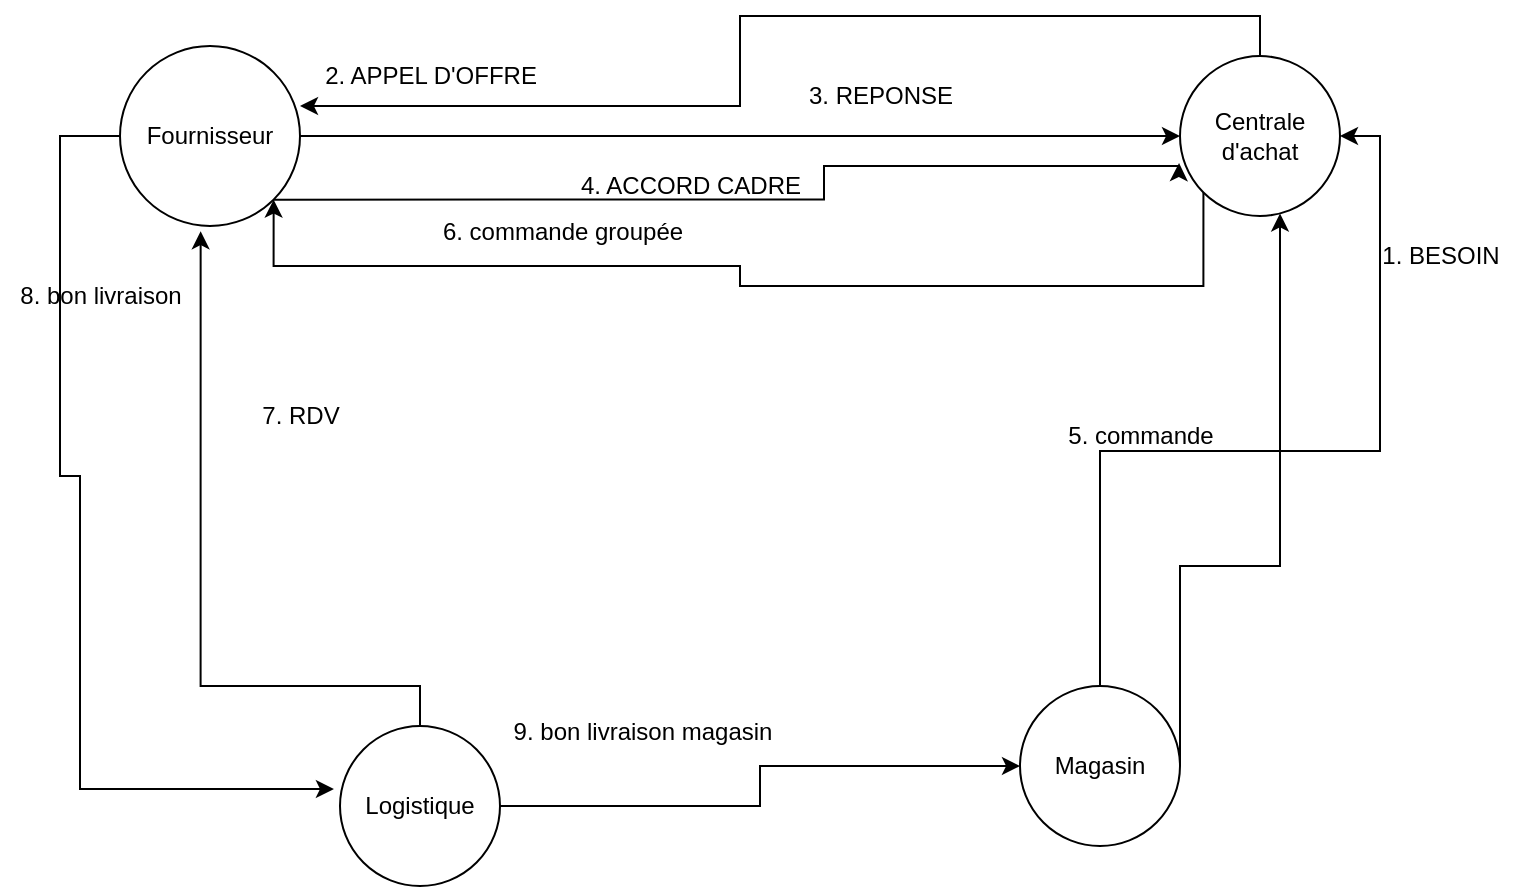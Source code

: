 <mxfile version="24.7.17">
  <diagram id="C5RBs43oDa-KdzZeNtuy" name="Page-1">
    <mxGraphModel dx="1024" dy="561" grid="1" gridSize="10" guides="1" tooltips="1" connect="1" arrows="1" fold="1" page="1" pageScale="1" pageWidth="827" pageHeight="1169" math="0" shadow="0">
      <root>
        <mxCell id="WIyWlLk6GJQsqaUBKTNV-0" />
        <mxCell id="WIyWlLk6GJQsqaUBKTNV-1" parent="WIyWlLk6GJQsqaUBKTNV-0" />
        <mxCell id="9Je-i2tcgFag-SdhinWG-28" style="edgeStyle=orthogonalEdgeStyle;rounded=0;orthogonalLoop=1;jettySize=auto;html=1;exitX=1;exitY=0.5;exitDx=0;exitDy=0;entryX=0;entryY=0.5;entryDx=0;entryDy=0;" edge="1" parent="WIyWlLk6GJQsqaUBKTNV-1" source="9Je-i2tcgFag-SdhinWG-15" target="9Je-i2tcgFag-SdhinWG-16">
          <mxGeometry relative="1" as="geometry" />
        </mxCell>
        <mxCell id="9Je-i2tcgFag-SdhinWG-15" value="&lt;div&gt;Fournisseur&lt;/div&gt;" style="ellipse;whiteSpace=wrap;html=1;aspect=fixed;" vertex="1" parent="WIyWlLk6GJQsqaUBKTNV-1">
          <mxGeometry x="100" y="50" width="90" height="90" as="geometry" />
        </mxCell>
        <mxCell id="9Je-i2tcgFag-SdhinWG-34" style="edgeStyle=orthogonalEdgeStyle;rounded=0;orthogonalLoop=1;jettySize=auto;html=1;exitX=0;exitY=1;exitDx=0;exitDy=0;entryX=1;entryY=1;entryDx=0;entryDy=0;" edge="1" parent="WIyWlLk6GJQsqaUBKTNV-1" source="9Je-i2tcgFag-SdhinWG-16" target="9Je-i2tcgFag-SdhinWG-15">
          <mxGeometry relative="1" as="geometry">
            <Array as="points">
              <mxPoint x="642" y="170" />
              <mxPoint x="410" y="170" />
              <mxPoint x="410" y="160" />
              <mxPoint x="177" y="160" />
            </Array>
          </mxGeometry>
        </mxCell>
        <mxCell id="9Je-i2tcgFag-SdhinWG-16" value="Centrale d&#39;achat" style="ellipse;whiteSpace=wrap;html=1;aspect=fixed;" vertex="1" parent="WIyWlLk6GJQsqaUBKTNV-1">
          <mxGeometry x="630" y="55" width="80" height="80" as="geometry" />
        </mxCell>
        <mxCell id="9Je-i2tcgFag-SdhinWG-24" style="edgeStyle=orthogonalEdgeStyle;rounded=0;orthogonalLoop=1;jettySize=auto;html=1;entryX=1;entryY=0.5;entryDx=0;entryDy=0;" edge="1" parent="WIyWlLk6GJQsqaUBKTNV-1" source="9Je-i2tcgFag-SdhinWG-17" target="9Je-i2tcgFag-SdhinWG-16">
          <mxGeometry relative="1" as="geometry" />
        </mxCell>
        <mxCell id="9Je-i2tcgFag-SdhinWG-32" style="edgeStyle=orthogonalEdgeStyle;rounded=0;orthogonalLoop=1;jettySize=auto;html=1;" edge="1" parent="WIyWlLk6GJQsqaUBKTNV-1" source="9Je-i2tcgFag-SdhinWG-17" target="9Je-i2tcgFag-SdhinWG-16">
          <mxGeometry relative="1" as="geometry">
            <Array as="points">
              <mxPoint x="630" y="310" />
              <mxPoint x="680" y="310" />
            </Array>
          </mxGeometry>
        </mxCell>
        <mxCell id="9Je-i2tcgFag-SdhinWG-17" value="Magasin" style="ellipse;whiteSpace=wrap;html=1;aspect=fixed;" vertex="1" parent="WIyWlLk6GJQsqaUBKTNV-1">
          <mxGeometry x="550" y="370" width="80" height="80" as="geometry" />
        </mxCell>
        <mxCell id="9Je-i2tcgFag-SdhinWG-36" style="edgeStyle=orthogonalEdgeStyle;rounded=0;orthogonalLoop=1;jettySize=auto;html=1;" edge="1" parent="WIyWlLk6GJQsqaUBKTNV-1" source="9Je-i2tcgFag-SdhinWG-18" target="9Je-i2tcgFag-SdhinWG-17">
          <mxGeometry relative="1" as="geometry" />
        </mxCell>
        <mxCell id="9Je-i2tcgFag-SdhinWG-18" value="Logistique" style="ellipse;whiteSpace=wrap;html=1;aspect=fixed;" vertex="1" parent="WIyWlLk6GJQsqaUBKTNV-1">
          <mxGeometry x="210" y="390" width="80" height="80" as="geometry" />
        </mxCell>
        <mxCell id="9Je-i2tcgFag-SdhinWG-20" style="edgeStyle=orthogonalEdgeStyle;rounded=0;orthogonalLoop=1;jettySize=auto;html=1;exitX=0;exitY=0.5;exitDx=0;exitDy=0;entryX=-0.038;entryY=0.394;entryDx=0;entryDy=0;entryPerimeter=0;" edge="1" parent="WIyWlLk6GJQsqaUBKTNV-1" source="9Je-i2tcgFag-SdhinWG-15" target="9Je-i2tcgFag-SdhinWG-18">
          <mxGeometry relative="1" as="geometry">
            <Array as="points">
              <mxPoint x="70" y="95" />
              <mxPoint x="70" y="265" />
              <mxPoint x="80" y="265" />
              <mxPoint x="80" y="422" />
            </Array>
          </mxGeometry>
        </mxCell>
        <mxCell id="9Je-i2tcgFag-SdhinWG-21" value="8. bon livraison" style="text;html=1;align=center;verticalAlign=middle;resizable=0;points=[];autosize=1;strokeColor=none;fillColor=none;" vertex="1" parent="WIyWlLk6GJQsqaUBKTNV-1">
          <mxGeometry x="40" y="160" width="100" height="30" as="geometry" />
        </mxCell>
        <mxCell id="9Je-i2tcgFag-SdhinWG-22" style="edgeStyle=orthogonalEdgeStyle;rounded=0;orthogonalLoop=1;jettySize=auto;html=1;entryX=0.448;entryY=1.029;entryDx=0;entryDy=0;entryPerimeter=0;" edge="1" parent="WIyWlLk6GJQsqaUBKTNV-1" source="9Je-i2tcgFag-SdhinWG-18" target="9Je-i2tcgFag-SdhinWG-15">
          <mxGeometry relative="1" as="geometry">
            <Array as="points">
              <mxPoint x="250" y="370" />
              <mxPoint x="140" y="370" />
            </Array>
          </mxGeometry>
        </mxCell>
        <mxCell id="9Je-i2tcgFag-SdhinWG-23" value="7. RDV" style="text;html=1;align=center;verticalAlign=middle;resizable=0;points=[];autosize=1;strokeColor=none;fillColor=none;" vertex="1" parent="WIyWlLk6GJQsqaUBKTNV-1">
          <mxGeometry x="160" y="220" width="60" height="30" as="geometry" />
        </mxCell>
        <mxCell id="9Je-i2tcgFag-SdhinWG-25" value="1. BESOIN" style="text;html=1;align=center;verticalAlign=middle;resizable=0;points=[];autosize=1;strokeColor=none;fillColor=none;" vertex="1" parent="WIyWlLk6GJQsqaUBKTNV-1">
          <mxGeometry x="720" y="140" width="80" height="30" as="geometry" />
        </mxCell>
        <mxCell id="9Je-i2tcgFag-SdhinWG-26" style="edgeStyle=orthogonalEdgeStyle;rounded=0;orthogonalLoop=1;jettySize=auto;html=1;exitX=0.5;exitY=0;exitDx=0;exitDy=0;entryX=1;entryY=0.333;entryDx=0;entryDy=0;entryPerimeter=0;" edge="1" parent="WIyWlLk6GJQsqaUBKTNV-1" source="9Je-i2tcgFag-SdhinWG-16" target="9Je-i2tcgFag-SdhinWG-15">
          <mxGeometry relative="1" as="geometry" />
        </mxCell>
        <mxCell id="9Je-i2tcgFag-SdhinWG-27" value="2. APPEL D&#39;OFFRE" style="text;html=1;align=center;verticalAlign=middle;resizable=0;points=[];autosize=1;strokeColor=none;fillColor=none;" vertex="1" parent="WIyWlLk6GJQsqaUBKTNV-1">
          <mxGeometry x="190" y="50" width="130" height="30" as="geometry" />
        </mxCell>
        <mxCell id="9Je-i2tcgFag-SdhinWG-29" value="3. REPONSE" style="text;html=1;align=center;verticalAlign=middle;resizable=0;points=[];autosize=1;strokeColor=none;fillColor=none;" vertex="1" parent="WIyWlLk6GJQsqaUBKTNV-1">
          <mxGeometry x="430" y="60" width="100" height="30" as="geometry" />
        </mxCell>
        <mxCell id="9Je-i2tcgFag-SdhinWG-30" style="edgeStyle=orthogonalEdgeStyle;rounded=0;orthogonalLoop=1;jettySize=auto;html=1;exitX=1;exitY=1;exitDx=0;exitDy=0;entryX=-0.006;entryY=0.669;entryDx=0;entryDy=0;entryPerimeter=0;" edge="1" parent="WIyWlLk6GJQsqaUBKTNV-1" source="9Je-i2tcgFag-SdhinWG-15" target="9Je-i2tcgFag-SdhinWG-16">
          <mxGeometry relative="1" as="geometry">
            <Array as="points">
              <mxPoint x="452" y="127" />
              <mxPoint x="452" y="110" />
              <mxPoint x="630" y="110" />
            </Array>
          </mxGeometry>
        </mxCell>
        <mxCell id="9Je-i2tcgFag-SdhinWG-31" value="4. ACCORD CADRE" style="text;html=1;align=center;verticalAlign=middle;resizable=0;points=[];autosize=1;strokeColor=none;fillColor=none;" vertex="1" parent="WIyWlLk6GJQsqaUBKTNV-1">
          <mxGeometry x="320" y="105" width="130" height="30" as="geometry" />
        </mxCell>
        <mxCell id="9Je-i2tcgFag-SdhinWG-33" value="5. commande" style="text;html=1;align=center;verticalAlign=middle;resizable=0;points=[];autosize=1;strokeColor=none;fillColor=none;" vertex="1" parent="WIyWlLk6GJQsqaUBKTNV-1">
          <mxGeometry x="560" y="230" width="100" height="30" as="geometry" />
        </mxCell>
        <mxCell id="9Je-i2tcgFag-SdhinWG-35" value="6. commande groupée" style="text;html=1;align=center;verticalAlign=middle;resizable=0;points=[];autosize=1;strokeColor=none;fillColor=none;" vertex="1" parent="WIyWlLk6GJQsqaUBKTNV-1">
          <mxGeometry x="251" y="128" width="140" height="30" as="geometry" />
        </mxCell>
        <mxCell id="9Je-i2tcgFag-SdhinWG-37" value="9. bon livraison magasin" style="text;html=1;align=center;verticalAlign=middle;resizable=0;points=[];autosize=1;strokeColor=none;fillColor=none;" vertex="1" parent="WIyWlLk6GJQsqaUBKTNV-1">
          <mxGeometry x="286" y="378" width="150" height="30" as="geometry" />
        </mxCell>
      </root>
    </mxGraphModel>
  </diagram>
</mxfile>
